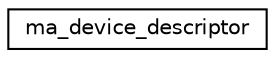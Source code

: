 digraph "Graphical Class Hierarchy"
{
 // LATEX_PDF_SIZE
  edge [fontname="Helvetica",fontsize="10",labelfontname="Helvetica",labelfontsize="10"];
  node [fontname="Helvetica",fontsize="10",shape=record];
  rankdir="LR";
  Node0 [label="ma_device_descriptor",height=0.2,width=0.4,color="black", fillcolor="white", style="filled",URL="$structma__device__descriptor.html",tooltip=" "];
}
